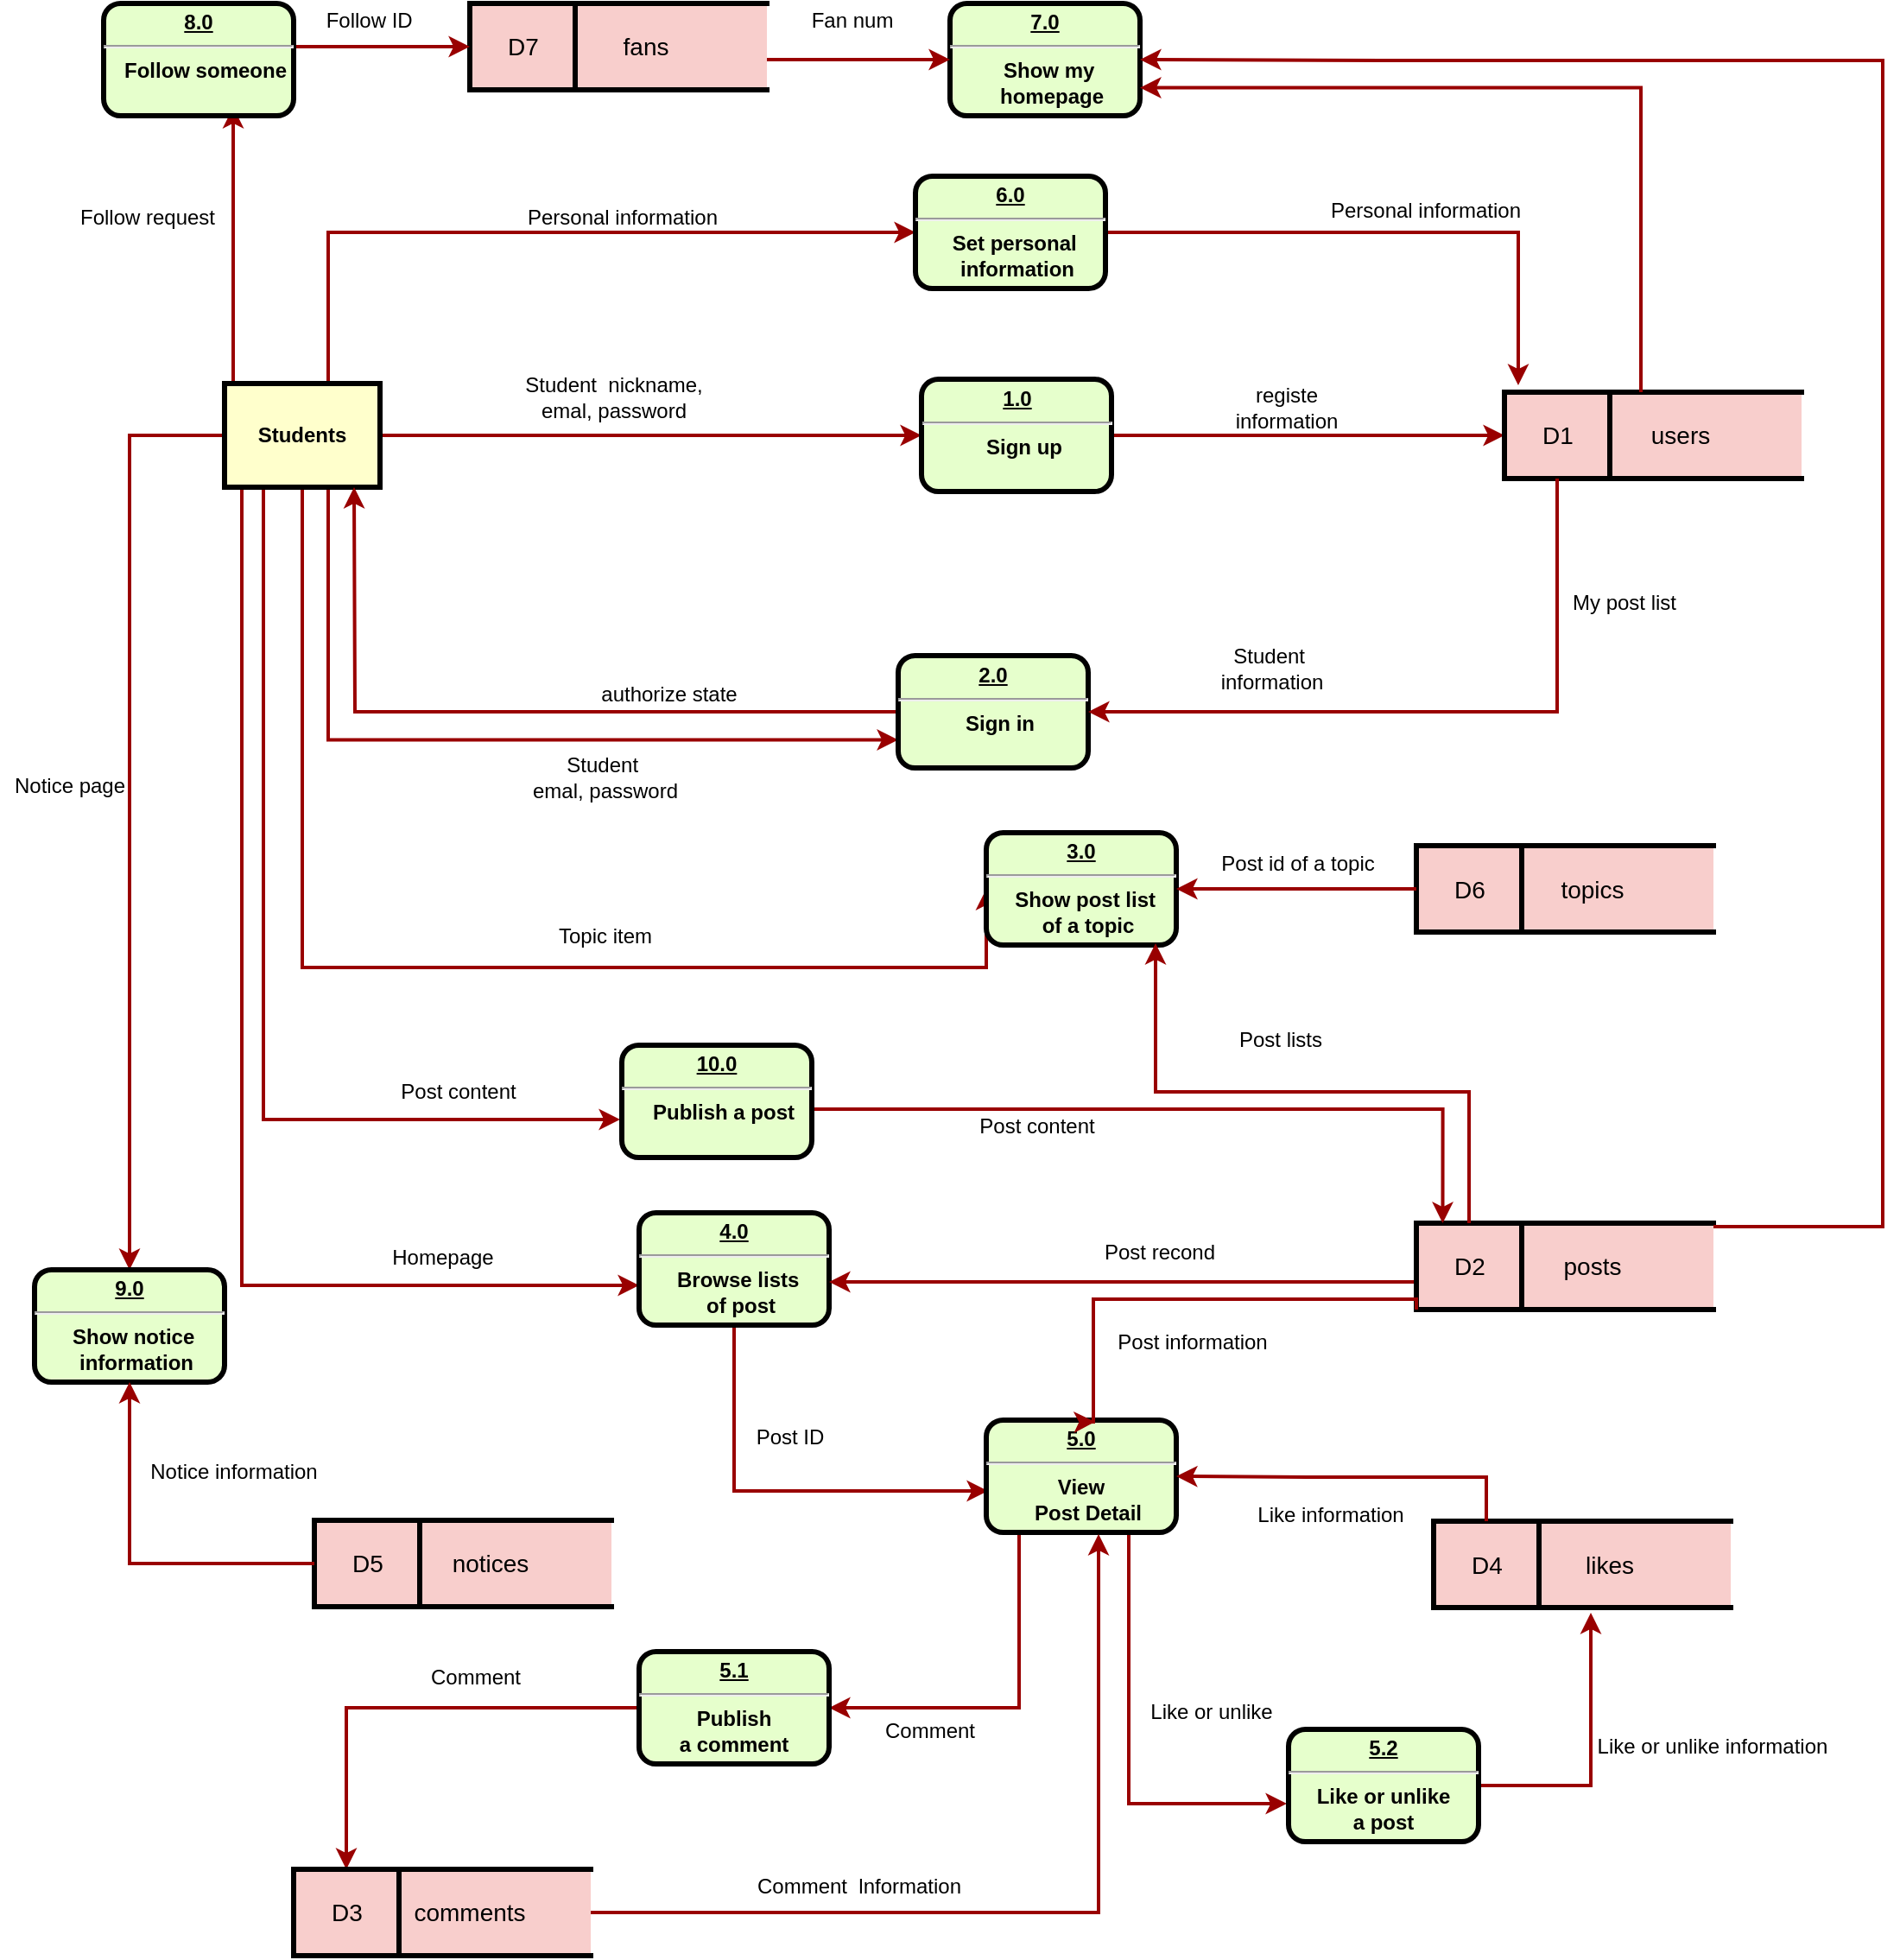 <mxfile version="12.9.7" type="github">
  <diagram name="Page-1" id="c7558073-3199-34d8-9f00-42111426c3f3">
    <mxGraphModel dx="2012" dy="763" grid="1" gridSize="10" guides="1" tooltips="1" connect="1" arrows="1" fold="1" page="1" pageScale="1" pageWidth="826" pageHeight="1169" background="#ffffff" math="0" shadow="0">
      <root>
        <mxCell id="0" />
        <mxCell id="1" parent="0" />
        <mxCell id="VDi6t9ga21O5KA3M_4X4-110" style="edgeStyle=orthogonalEdgeStyle;rounded=0;orthogonalLoop=1;jettySize=auto;html=1;entryX=0;entryY=0.5;entryDx=0;entryDy=0;strokeColor=#990000;strokeWidth=2;" parent="1" source="VDi6t9ga21O5KA3M_4X4-98" target="VDi6t9ga21O5KA3M_4X4-102" edge="1">
          <mxGeometry relative="1" as="geometry" />
        </mxCell>
        <mxCell id="8fqxx7D-VvN7YInsf59q-211" style="edgeStyle=orthogonalEdgeStyle;rounded=0;orthogonalLoop=1;jettySize=auto;html=1;entryX=0;entryY=0.5;entryDx=0;entryDy=0;strokeColor=#990000;strokeWidth=2;" edge="1" parent="1" source="VDi6t9ga21O5KA3M_4X4-98" target="8fqxx7D-VvN7YInsf59q-210">
          <mxGeometry relative="1" as="geometry">
            <Array as="points">
              <mxPoint x="100" y="823" />
            </Array>
          </mxGeometry>
        </mxCell>
        <mxCell id="8fqxx7D-VvN7YInsf59q-258" style="edgeStyle=orthogonalEdgeStyle;rounded=0;orthogonalLoop=1;jettySize=auto;html=1;entryX=0;entryY=0.5;entryDx=0;entryDy=0;strokeColor=#990000;strokeWidth=2;" edge="1" parent="1" source="VDi6t9ga21O5KA3M_4X4-98" target="8fqxx7D-VvN7YInsf59q-256">
          <mxGeometry relative="1" as="geometry">
            <Array as="points">
              <mxPoint x="85" y="1248" />
            </Array>
          </mxGeometry>
        </mxCell>
        <mxCell id="8fqxx7D-VvN7YInsf59q-297" style="edgeStyle=orthogonalEdgeStyle;rounded=0;orthogonalLoop=1;jettySize=auto;html=1;entryX=0.682;entryY=0.923;entryDx=0;entryDy=0;entryPerimeter=0;strokeColor=#990000;strokeWidth=2;" edge="1" parent="1" source="VDi6t9ga21O5KA3M_4X4-98" target="8fqxx7D-VvN7YInsf59q-296">
          <mxGeometry relative="1" as="geometry">
            <Array as="points">
              <mxPoint x="45" y="850" />
              <mxPoint x="45" y="850" />
            </Array>
          </mxGeometry>
        </mxCell>
        <mxCell id="8fqxx7D-VvN7YInsf59q-310" style="edgeStyle=orthogonalEdgeStyle;rounded=0;orthogonalLoop=1;jettySize=auto;html=1;entryX=0.5;entryY=0;entryDx=0;entryDy=0;strokeColor=#990000;strokeWidth=2;" edge="1" parent="1" source="VDi6t9ga21O5KA3M_4X4-98" target="8fqxx7D-VvN7YInsf59q-301">
          <mxGeometry relative="1" as="geometry">
            <Array as="points">
              <mxPoint x="-15" y="940" />
            </Array>
          </mxGeometry>
        </mxCell>
        <mxCell id="8fqxx7D-VvN7YInsf59q-315" style="edgeStyle=orthogonalEdgeStyle;rounded=0;orthogonalLoop=1;jettySize=auto;html=1;entryX=0;entryY=0.75;entryDx=0;entryDy=0;strokeColor=#990000;strokeWidth=2;" edge="1" parent="1" source="VDi6t9ga21O5KA3M_4X4-98" target="8fqxx7D-VvN7YInsf59q-140">
          <mxGeometry relative="1" as="geometry">
            <Array as="points">
              <mxPoint x="100" y="1116" />
            </Array>
          </mxGeometry>
        </mxCell>
        <mxCell id="8fqxx7D-VvN7YInsf59q-321" style="edgeStyle=orthogonalEdgeStyle;rounded=0;orthogonalLoop=1;jettySize=auto;html=1;entryX=0;entryY=0.646;entryDx=0;entryDy=0;entryPerimeter=0;strokeColor=#990000;strokeWidth=2;" edge="1" parent="1" source="VDi6t9ga21O5KA3M_4X4-98" target="8fqxx7D-VvN7YInsf59q-148">
          <mxGeometry relative="1" as="geometry">
            <Array as="points">
              <mxPoint x="50" y="1432" />
            </Array>
          </mxGeometry>
        </mxCell>
        <mxCell id="8fqxx7D-VvN7YInsf59q-324" style="edgeStyle=orthogonalEdgeStyle;rounded=0;orthogonalLoop=1;jettySize=auto;html=1;exitX=0.25;exitY=1;exitDx=0;exitDy=0;entryX=-0.009;entryY=0.662;entryDx=0;entryDy=0;entryPerimeter=0;strokeColor=#990000;strokeWidth=2;" edge="1" parent="1" source="VDi6t9ga21O5KA3M_4X4-98" target="8fqxx7D-VvN7YInsf59q-319">
          <mxGeometry relative="1" as="geometry" />
        </mxCell>
        <mxCell id="VDi6t9ga21O5KA3M_4X4-98" value="Students" style="whiteSpace=wrap;align=center;verticalAlign=middle;fontStyle=1;strokeWidth=3;fillColor=#FFFFCC" parent="1" vertex="1">
          <mxGeometry x="40" y="910" width="90" height="60" as="geometry" />
        </mxCell>
        <mxCell id="VDi6t9ga21O5KA3M_4X4-107" style="edgeStyle=orthogonalEdgeStyle;rounded=0;orthogonalLoop=1;jettySize=auto;html=1;strokeWidth=2;strokeColor=#990000;entryX=0;entryY=0.5;entryDx=0;entryDy=0;" parent="1" source="VDi6t9ga21O5KA3M_4X4-102" edge="1" target="8fqxx7D-VvN7YInsf59q-131">
          <mxGeometry relative="1" as="geometry">
            <mxPoint x="530" y="940" as="targetPoint" />
          </mxGeometry>
        </mxCell>
        <mxCell id="VDi6t9ga21O5KA3M_4X4-102" value="&lt;p style=&quot;margin: 0px ; margin-top: 4px ; text-align: center ; text-decoration: underline&quot;&gt;&lt;strong&gt;1.0&lt;/strong&gt;&lt;/p&gt;&lt;hr&gt;&lt;p style=&quot;margin: 0px ; margin-left: 8px&quot;&gt;Sign up&lt;/p&gt;" style="verticalAlign=middle;align=center;overflow=fill;fontSize=12;fontFamily=Helvetica;html=1;rounded=1;fontStyle=1;strokeWidth=3;fillColor=#E6FFCC" parent="1" vertex="1">
          <mxGeometry x="443.5" y="907.5" width="110" height="65" as="geometry" />
        </mxCell>
        <mxCell id="VDi6t9ga21O5KA3M_4X4-106" value="Student&amp;nbsp; nickname,&lt;br&gt;emal, password" style="text;html=1;align=center;verticalAlign=middle;resizable=0;points=[];autosize=1;" parent="1" vertex="1">
          <mxGeometry x="205" y="903" width="120" height="30" as="geometry" />
        </mxCell>
        <mxCell id="8fqxx7D-VvN7YInsf59q-137" value="" style="group" vertex="1" connectable="0" parent="1">
          <mxGeometry x="781" y="915" width="172" height="50" as="geometry" />
        </mxCell>
        <mxCell id="8fqxx7D-VvN7YInsf59q-131" value="" style="rounded=0;whiteSpace=wrap;html=1;strokeColor=#000000;strokeWidth=3;fillColor=#f8cecc;" vertex="1" parent="8fqxx7D-VvN7YInsf59q-137">
          <mxGeometry width="61" height="50" as="geometry" />
        </mxCell>
        <mxCell id="8fqxx7D-VvN7YInsf59q-133" value="" style="shape=partialRectangle;whiteSpace=wrap;html=1;left=0;right=0;fillColor=#f8cecc;strokeColor=#000000;strokeWidth=3;" vertex="1" parent="8fqxx7D-VvN7YInsf59q-137">
          <mxGeometry x="52" width="120" height="50" as="geometry" />
        </mxCell>
        <mxCell id="8fqxx7D-VvN7YInsf59q-134" value="&lt;font style=&quot;font-size: 14px&quot;&gt;D1&lt;/font&gt;" style="text;html=1;strokeColor=none;fillColor=none;align=center;verticalAlign=middle;whiteSpace=wrap;rounded=0;" vertex="1" parent="8fqxx7D-VvN7YInsf59q-137">
          <mxGeometry x="11" y="16.667" width="40" height="16.667" as="geometry" />
        </mxCell>
        <mxCell id="8fqxx7D-VvN7YInsf59q-135" value="&lt;font style=&quot;font-size: 14px&quot;&gt;users&lt;/font&gt;" style="text;html=1;strokeColor=none;fillColor=none;align=center;verticalAlign=middle;whiteSpace=wrap;rounded=0;" vertex="1" parent="8fqxx7D-VvN7YInsf59q-137">
          <mxGeometry x="82" y="16.667" width="40" height="16.667" as="geometry" />
        </mxCell>
        <mxCell id="8fqxx7D-VvN7YInsf59q-136" value="" style="line;strokeWidth=3;direction=south;html=1;strokeColor=#000000;" vertex="1" parent="8fqxx7D-VvN7YInsf59q-137">
          <mxGeometry x="56" width="10" height="50" as="geometry" />
        </mxCell>
        <mxCell id="8fqxx7D-VvN7YInsf59q-138" value="registe information" style="text;html=1;strokeColor=none;fillColor=none;align=center;verticalAlign=middle;whiteSpace=wrap;rounded=0;" vertex="1" parent="1">
          <mxGeometry x="605" y="915" width="100" height="18" as="geometry" />
        </mxCell>
        <mxCell id="8fqxx7D-VvN7YInsf59q-139" style="edgeStyle=orthogonalEdgeStyle;rounded=0;orthogonalLoop=1;jettySize=auto;html=1;exitX=0.5;exitY=1;exitDx=0;exitDy=0;" edge="1" parent="1" source="VDi6t9ga21O5KA3M_4X4-102" target="VDi6t9ga21O5KA3M_4X4-102">
          <mxGeometry relative="1" as="geometry" />
        </mxCell>
        <mxCell id="8fqxx7D-VvN7YInsf59q-316" style="edgeStyle=orthogonalEdgeStyle;rounded=0;orthogonalLoop=1;jettySize=auto;html=1;strokeColor=#990000;strokeWidth=2;" edge="1" parent="1" source="8fqxx7D-VvN7YInsf59q-140">
          <mxGeometry relative="1" as="geometry">
            <mxPoint x="115" y="970" as="targetPoint" />
          </mxGeometry>
        </mxCell>
        <mxCell id="8fqxx7D-VvN7YInsf59q-140" value="&lt;p style=&quot;margin: 0px ; margin-top: 4px ; text-align: center ; text-decoration: underline&quot;&gt;&lt;strong&gt;2.0&lt;/strong&gt;&lt;/p&gt;&lt;hr&gt;&lt;p style=&quot;margin: 0px ; margin-left: 8px&quot;&gt;Sign in&lt;/p&gt;" style="verticalAlign=middle;align=center;overflow=fill;fontSize=12;fontFamily=Helvetica;html=1;rounded=1;fontStyle=1;strokeWidth=3;fillColor=#E6FFCC" vertex="1" parent="1">
          <mxGeometry x="430" y="1067.5" width="110" height="65" as="geometry" />
        </mxCell>
        <mxCell id="8fqxx7D-VvN7YInsf59q-143" value="Student&amp;nbsp;&lt;br&gt;emal, password" style="text;html=1;align=center;verticalAlign=middle;resizable=0;points=[];autosize=1;" vertex="1" parent="1">
          <mxGeometry x="210" y="1122.5" width="100" height="30" as="geometry" />
        </mxCell>
        <mxCell id="8fqxx7D-VvN7YInsf59q-146" value="&lt;span style=&quot;color: rgba(0 , 0 , 0 , 0) ; font-family: monospace ; font-size: 0px&quot;&gt;%3CmxGraphModel%3E%3Croot%3E%3CmxCell%20id%3D%220%22%2F%3E%3CmxCell%20id%3D%221%22%20parent%3D%220%22%2F%3E%3CmxCell%20id%3D%222%22%20value%3D%22Student%26amp%3Bnbsp%3B%26lt%3Bbr%26gt%3Bemal%2C%20password%22%20style%3D%22text%3Bhtml%3D1%3Balign%3Dcenter%3BverticalAlign%3Dmiddle%3Bresizable%3D0%3Bpoints%3D%5B%5D%3Bautosize%3D1%3B%22%20vertex%3D%221%22%20parent%3D%221%22%3E%3CmxGeometry%20x%3D%22171%22%20y%3D%221010%22%20width%3D%22100%22%20height%3D%2230%22%20as%3D%22geometry%22%2F%3E%3C%2FmxCell%3E%3C%2Froot%3E%3C%2FmxGraphModel%3E&lt;/span&gt;&lt;span style=&quot;color: rgba(0 , 0 , 0 , 0) ; font-family: monospace ; font-size: 0px&quot;&gt;%3CmxGraphModel%3E%3Croot%3E%3CmxCell%20id%3D%220%22%2F%3E%3CmxCell%20id%3D%221%22%20parent%3D%220%22%2F%3E%3CmxCell%20id%3D%222%22%20value%3D%22Student%26amp%3Bnbsp%3B%26lt%3Bbr%26gt%3Bemal%2C%20password%22%20style%3D%22text%3Bhtml%3D1%3Balign%3Dcenter%3BverticalAlign%3Dmiddle%3Bresizable%3D0%3Bpoints%3D%5B%5D%3Bautosize%3D1%3B%22%20vertex%3D%221%22%20parent%3D%221%22%3E%3CmxGeometry%20x%3D%22171%22%20y%3D%221010%22%20width%3D%22100%22%20height%3D%2230%22%20as%3D%22geometry%22%2F%3E%3C%2FmxCell%3E%3C%2Froot%3E%3C%2FmxGraphModel%3E&lt;/span&gt;" style="text;html=1;align=center;verticalAlign=middle;resizable=0;points=[];autosize=1;" vertex="1" parent="1">
          <mxGeometry x="636" y="1027" width="20" height="20" as="geometry" />
        </mxCell>
        <mxCell id="8fqxx7D-VvN7YInsf59q-147" value="Student&amp;nbsp;&lt;br&gt;information" style="text;html=1;align=center;verticalAlign=middle;resizable=0;points=[];autosize=1;" vertex="1" parent="1">
          <mxGeometry x="611" y="1060" width="70" height="30" as="geometry" />
        </mxCell>
        <mxCell id="8fqxx7D-VvN7YInsf59q-329" style="edgeStyle=orthogonalEdgeStyle;rounded=0;orthogonalLoop=1;jettySize=auto;html=1;entryX=0.009;entryY=0.631;entryDx=0;entryDy=0;entryPerimeter=0;strokeColor=#990000;strokeWidth=2;" edge="1" parent="1" source="8fqxx7D-VvN7YInsf59q-148" target="8fqxx7D-VvN7YInsf59q-171">
          <mxGeometry relative="1" as="geometry">
            <Array as="points">
              <mxPoint x="335" y="1551" />
            </Array>
          </mxGeometry>
        </mxCell>
        <mxCell id="8fqxx7D-VvN7YInsf59q-148" value="&lt;p style=&quot;margin: 0px ; margin-top: 4px ; text-align: center ; text-decoration: underline&quot;&gt;&lt;strong&gt;4.0&lt;/strong&gt;&lt;/p&gt;&lt;hr&gt;&lt;p style=&quot;margin: 0px ; margin-left: 8px&quot;&gt;Browse lists&amp;nbsp;&lt;/p&gt;&lt;p style=&quot;margin: 0px ; margin-left: 8px&quot;&gt;of post&lt;/p&gt;" style="verticalAlign=middle;align=center;overflow=fill;fontSize=12;fontFamily=Helvetica;html=1;rounded=1;fontStyle=1;strokeWidth=3;fillColor=#E6FFCC" vertex="1" parent="1">
          <mxGeometry x="280" y="1390" width="110" height="65" as="geometry" />
        </mxCell>
        <mxCell id="8fqxx7D-VvN7YInsf59q-163" style="edgeStyle=orthogonalEdgeStyle;rounded=0;orthogonalLoop=1;jettySize=auto;html=1;entryX=1;entryY=0.615;entryDx=0;entryDy=0;entryPerimeter=0;strokeColor=#990000;strokeWidth=2;" edge="1" parent="1" target="8fqxx7D-VvN7YInsf59q-148">
          <mxGeometry relative="1" as="geometry">
            <mxPoint x="790" y="1398" as="sourcePoint" />
            <Array as="points">
              <mxPoint x="790" y="1430" />
            </Array>
          </mxGeometry>
        </mxCell>
        <mxCell id="8fqxx7D-VvN7YInsf59q-165" value="authorize state" style="text;html=1;align=center;verticalAlign=middle;resizable=0;points=[];autosize=1;" vertex="1" parent="1">
          <mxGeometry x="252" y="1080" width="90" height="20" as="geometry" />
        </mxCell>
        <mxCell id="8fqxx7D-VvN7YInsf59q-167" value="Homepage" style="text;html=1;align=center;verticalAlign=middle;resizable=0;points=[];autosize=1;" vertex="1" parent="1">
          <mxGeometry x="131" y="1406" width="70" height="20" as="geometry" />
        </mxCell>
        <mxCell id="8fqxx7D-VvN7YInsf59q-168" value="Post recond" style="text;html=1;align=center;verticalAlign=middle;resizable=0;points=[];autosize=1;" vertex="1" parent="1">
          <mxGeometry x="541" y="1403" width="80" height="20" as="geometry" />
        </mxCell>
        <mxCell id="8fqxx7D-VvN7YInsf59q-170" value="Post ID" style="text;html=1;align=center;verticalAlign=middle;resizable=0;points=[];autosize=1;" vertex="1" parent="1">
          <mxGeometry x="342" y="1510" width="50" height="20" as="geometry" />
        </mxCell>
        <mxCell id="8fqxx7D-VvN7YInsf59q-267" style="edgeStyle=orthogonalEdgeStyle;rounded=0;orthogonalLoop=1;jettySize=auto;html=1;strokeColor=#990000;strokeWidth=2;" edge="1" parent="1" source="8fqxx7D-VvN7YInsf59q-171" target="8fqxx7D-VvN7YInsf59q-176">
          <mxGeometry relative="1" as="geometry">
            <Array as="points">
              <mxPoint x="500" y="1650" />
              <mxPoint x="500" y="1650" />
            </Array>
          </mxGeometry>
        </mxCell>
        <mxCell id="8fqxx7D-VvN7YInsf59q-273" style="edgeStyle=orthogonalEdgeStyle;rounded=0;orthogonalLoop=1;jettySize=auto;html=1;exitX=0.75;exitY=1;exitDx=0;exitDy=0;entryX=-0.009;entryY=0.662;entryDx=0;entryDy=0;entryPerimeter=0;strokeColor=#990000;strokeWidth=2;" edge="1" parent="1" source="8fqxx7D-VvN7YInsf59q-171" target="8fqxx7D-VvN7YInsf59q-201">
          <mxGeometry relative="1" as="geometry" />
        </mxCell>
        <mxCell id="8fqxx7D-VvN7YInsf59q-171" value="&lt;p style=&quot;margin: 0px ; margin-top: 4px ; text-align: center ; text-decoration: underline&quot;&gt;&lt;strong&gt;5.0&lt;/strong&gt;&lt;/p&gt;&lt;hr&gt;&lt;strong&gt;View&lt;/strong&gt;&lt;p style=&quot;margin: 0px ; margin-left: 8px&quot;&gt;Post Detail&lt;/p&gt;" style="verticalAlign=middle;align=center;overflow=fill;fontSize=12;fontFamily=Helvetica;html=1;rounded=1;fontStyle=1;strokeWidth=3;fillColor=#E6FFCC" vertex="1" parent="1">
          <mxGeometry x="481" y="1510" width="110" height="65" as="geometry" />
        </mxCell>
        <mxCell id="8fqxx7D-VvN7YInsf59q-174" value="Post information" style="text;html=1;align=center;verticalAlign=middle;resizable=0;points=[];autosize=1;" vertex="1" parent="1">
          <mxGeometry x="550" y="1455" width="100" height="20" as="geometry" />
        </mxCell>
        <mxCell id="8fqxx7D-VvN7YInsf59q-294" style="edgeStyle=orthogonalEdgeStyle;rounded=0;orthogonalLoop=1;jettySize=auto;html=1;entryX=0.5;entryY=0;entryDx=0;entryDy=0;strokeColor=#990000;strokeWidth=2;" edge="1" parent="1" source="8fqxx7D-VvN7YInsf59q-176" target="8fqxx7D-VvN7YInsf59q-181">
          <mxGeometry relative="1" as="geometry" />
        </mxCell>
        <mxCell id="8fqxx7D-VvN7YInsf59q-176" value="&lt;p style=&quot;margin: 0px ; margin-top: 4px ; text-align: center ; text-decoration: underline&quot;&gt;&lt;strong&gt;5.1&lt;/strong&gt;&lt;/p&gt;&lt;hr&gt;&lt;strong&gt;Publish &lt;br&gt;a comment&lt;br&gt;&lt;/strong&gt;" style="verticalAlign=middle;align=center;overflow=fill;fontSize=12;fontFamily=Helvetica;html=1;rounded=1;fontStyle=1;strokeWidth=3;fillColor=#E6FFCC" vertex="1" parent="1">
          <mxGeometry x="280" y="1644" width="110" height="65" as="geometry" />
        </mxCell>
        <mxCell id="8fqxx7D-VvN7YInsf59q-178" value="" style="group" vertex="1" connectable="0" parent="1">
          <mxGeometry x="730" y="1396" width="172" height="50" as="geometry" />
        </mxCell>
        <mxCell id="8fqxx7D-VvN7YInsf59q-151" value="" style="group" vertex="1" connectable="0" parent="8fqxx7D-VvN7YInsf59q-178">
          <mxGeometry width="172" height="50" as="geometry" />
        </mxCell>
        <mxCell id="8fqxx7D-VvN7YInsf59q-152" value="" style="rounded=0;whiteSpace=wrap;html=1;strokeColor=#000000;strokeWidth=3;fillColor=#f8cecc;" vertex="1" parent="8fqxx7D-VvN7YInsf59q-151">
          <mxGeometry width="61" height="50" as="geometry" />
        </mxCell>
        <mxCell id="8fqxx7D-VvN7YInsf59q-153" value="" style="shape=partialRectangle;whiteSpace=wrap;html=1;left=0;right=0;fillColor=#f8cecc;strokeColor=#000000;strokeWidth=3;" vertex="1" parent="8fqxx7D-VvN7YInsf59q-151">
          <mxGeometry x="52" width="120" height="50" as="geometry" />
        </mxCell>
        <mxCell id="8fqxx7D-VvN7YInsf59q-154" value="&lt;font style=&quot;font-size: 14px&quot;&gt;D2&lt;/font&gt;" style="text;html=1;strokeColor=none;fillColor=none;align=center;verticalAlign=middle;whiteSpace=wrap;rounded=0;" vertex="1" parent="8fqxx7D-VvN7YInsf59q-151">
          <mxGeometry x="11" y="16.667" width="40" height="16.667" as="geometry" />
        </mxCell>
        <mxCell id="8fqxx7D-VvN7YInsf59q-155" value="&lt;span style=&quot;font-size: 14px&quot;&gt;posts&lt;/span&gt;" style="text;html=1;strokeColor=none;fillColor=none;align=center;verticalAlign=middle;whiteSpace=wrap;rounded=0;" vertex="1" parent="8fqxx7D-VvN7YInsf59q-151">
          <mxGeometry x="82" y="16.667" width="40" height="16.667" as="geometry" />
        </mxCell>
        <mxCell id="8fqxx7D-VvN7YInsf59q-156" value="" style="line;strokeWidth=3;direction=south;html=1;strokeColor=#000000;" vertex="1" parent="8fqxx7D-VvN7YInsf59q-151">
          <mxGeometry x="56" width="10" height="50" as="geometry" />
        </mxCell>
        <mxCell id="8fqxx7D-VvN7YInsf59q-188" value="Comment" style="text;html=1;align=center;verticalAlign=middle;resizable=0;points=[];autosize=1;" vertex="1" parent="1">
          <mxGeometry x="150" y="1649" width="70" height="20" as="geometry" />
        </mxCell>
        <mxCell id="8fqxx7D-VvN7YInsf59q-203" style="edgeStyle=orthogonalEdgeStyle;rounded=0;orthogonalLoop=1;jettySize=auto;html=1;entryX=0.325;entryY=1.06;entryDx=0;entryDy=0;entryPerimeter=0;strokeColor=#990000;strokeWidth=2;" edge="1" parent="1" source="8fqxx7D-VvN7YInsf59q-201" target="8fqxx7D-VvN7YInsf59q-192">
          <mxGeometry relative="1" as="geometry" />
        </mxCell>
        <mxCell id="8fqxx7D-VvN7YInsf59q-201" value="&lt;p style=&quot;margin: 0px ; margin-top: 4px ; text-align: center ; text-decoration: underline&quot;&gt;5.2&lt;/p&gt;&lt;hr&gt;&lt;strong&gt;Like or unlike&lt;br&gt;a post&lt;br&gt;&lt;/strong&gt;" style="verticalAlign=middle;align=center;overflow=fill;fontSize=12;fontFamily=Helvetica;html=1;rounded=1;fontStyle=1;strokeWidth=3;fillColor=#E6FFCC" vertex="1" parent="1">
          <mxGeometry x="656" y="1689" width="110" height="65" as="geometry" />
        </mxCell>
        <mxCell id="8fqxx7D-VvN7YInsf59q-204" value="Like information" style="text;html=1;align=center;verticalAlign=middle;resizable=0;points=[];autosize=1;" vertex="1" parent="1">
          <mxGeometry x="630" y="1555" width="100" height="20" as="geometry" />
        </mxCell>
        <mxCell id="8fqxx7D-VvN7YInsf59q-207" value="Comment&amp;nbsp; lnformation" style="text;html=1;align=center;verticalAlign=middle;resizable=0;points=[];autosize=1;" vertex="1" parent="1">
          <mxGeometry x="342" y="1770" width="130" height="20" as="geometry" />
        </mxCell>
        <mxCell id="8fqxx7D-VvN7YInsf59q-208" value="Like or unlike" style="text;html=1;align=center;verticalAlign=middle;resizable=0;points=[];autosize=1;" vertex="1" parent="1">
          <mxGeometry x="566" y="1669" width="90" height="20" as="geometry" />
        </mxCell>
        <mxCell id="8fqxx7D-VvN7YInsf59q-209" value="Like or unlike information" style="text;html=1;align=center;verticalAlign=middle;resizable=0;points=[];autosize=1;" vertex="1" parent="1">
          <mxGeometry x="826" y="1689" width="150" height="20" as="geometry" />
        </mxCell>
        <mxCell id="8fqxx7D-VvN7YInsf59q-215" style="edgeStyle=orthogonalEdgeStyle;rounded=0;orthogonalLoop=1;jettySize=auto;html=1;entryX=0.131;entryY=-0.08;entryDx=0;entryDy=0;strokeColor=#990000;strokeWidth=2;entryPerimeter=0;" edge="1" parent="1" source="8fqxx7D-VvN7YInsf59q-210" target="8fqxx7D-VvN7YInsf59q-131">
          <mxGeometry relative="1" as="geometry" />
        </mxCell>
        <mxCell id="8fqxx7D-VvN7YInsf59q-210" value="&lt;p style=&quot;margin: 0px ; margin-top: 4px ; text-align: center ; text-decoration: underline&quot;&gt;&lt;strong&gt;6.0&lt;/strong&gt;&lt;/p&gt;&lt;hr&gt;&lt;p style=&quot;margin: 0px ; margin-left: 8px&quot;&gt;Set personal&amp;nbsp;&lt;/p&gt;&lt;p style=&quot;margin: 0px ; margin-left: 8px&quot;&gt;information&lt;/p&gt;" style="verticalAlign=middle;align=center;overflow=fill;fontSize=12;fontFamily=Helvetica;html=1;rounded=1;fontStyle=1;strokeWidth=3;fillColor=#E6FFCC" vertex="1" parent="1">
          <mxGeometry x="440" y="790" width="110" height="65" as="geometry" />
        </mxCell>
        <mxCell id="8fqxx7D-VvN7YInsf59q-213" value="Personal information" style="text;html=1;align=center;verticalAlign=middle;resizable=0;points=[];autosize=1;" vertex="1" parent="1">
          <mxGeometry x="205" y="804" width="130" height="20" as="geometry" />
        </mxCell>
        <mxCell id="8fqxx7D-VvN7YInsf59q-216" value="Personal information" style="text;html=1;align=center;verticalAlign=middle;resizable=0;points=[];autosize=1;" vertex="1" parent="1">
          <mxGeometry x="670" y="800" width="130" height="20" as="geometry" />
        </mxCell>
        <mxCell id="8fqxx7D-VvN7YInsf59q-217" value="&lt;p style=&quot;margin: 0px ; margin-top: 4px ; text-align: center ; text-decoration: underline&quot;&gt;&lt;strong&gt;7.0&lt;/strong&gt;&lt;/p&gt;&lt;hr&gt;&lt;p style=&quot;margin: 0px ; margin-left: 8px&quot;&gt;Show my&amp;nbsp;&lt;/p&gt;&lt;p style=&quot;margin: 0px ; margin-left: 8px&quot;&gt;homepage&lt;/p&gt;" style="verticalAlign=middle;align=center;overflow=fill;fontSize=12;fontFamily=Helvetica;html=1;rounded=1;fontStyle=1;strokeWidth=3;fillColor=#E6FFCC" vertex="1" parent="1">
          <mxGeometry x="460" y="690" width="110" height="65" as="geometry" />
        </mxCell>
        <mxCell id="8fqxx7D-VvN7YInsf59q-223" value="" style="group" vertex="1" connectable="0" parent="1">
          <mxGeometry x="740" y="1568.5" width="172" height="50" as="geometry" />
        </mxCell>
        <mxCell id="8fqxx7D-VvN7YInsf59q-197" value="" style="group" vertex="1" connectable="0" parent="8fqxx7D-VvN7YInsf59q-223">
          <mxGeometry width="172" height="50" as="geometry" />
        </mxCell>
        <mxCell id="8fqxx7D-VvN7YInsf59q-189" value="" style="group" vertex="1" connectable="0" parent="8fqxx7D-VvN7YInsf59q-197">
          <mxGeometry width="172" height="50" as="geometry" />
        </mxCell>
        <mxCell id="8fqxx7D-VvN7YInsf59q-190" value="" style="group" vertex="1" connectable="0" parent="8fqxx7D-VvN7YInsf59q-189">
          <mxGeometry width="172" height="50" as="geometry" />
        </mxCell>
        <mxCell id="8fqxx7D-VvN7YInsf59q-191" value="" style="rounded=0;whiteSpace=wrap;html=1;strokeColor=#000000;strokeWidth=3;fillColor=#f8cecc;" vertex="1" parent="8fqxx7D-VvN7YInsf59q-190">
          <mxGeometry width="61" height="50" as="geometry" />
        </mxCell>
        <mxCell id="8fqxx7D-VvN7YInsf59q-192" value="" style="shape=partialRectangle;whiteSpace=wrap;html=1;left=0;right=0;fillColor=#f8cecc;strokeColor=#000000;strokeWidth=3;" vertex="1" parent="8fqxx7D-VvN7YInsf59q-190">
          <mxGeometry x="52" width="120" height="50" as="geometry" />
        </mxCell>
        <mxCell id="8fqxx7D-VvN7YInsf59q-193" value="&lt;font style=&quot;font-size: 14px&quot;&gt;D4&lt;/font&gt;" style="text;html=1;strokeColor=none;fillColor=none;align=center;verticalAlign=middle;whiteSpace=wrap;rounded=0;" vertex="1" parent="8fqxx7D-VvN7YInsf59q-190">
          <mxGeometry x="11" y="16.667" width="40" height="16.667" as="geometry" />
        </mxCell>
        <mxCell id="8fqxx7D-VvN7YInsf59q-194" value="&lt;span style=&quot;font-size: 14px&quot;&gt;likes&lt;/span&gt;" style="text;html=1;strokeColor=none;fillColor=none;align=center;verticalAlign=middle;whiteSpace=wrap;rounded=0;" vertex="1" parent="8fqxx7D-VvN7YInsf59q-190">
          <mxGeometry x="82" y="16.667" width="40" height="16.667" as="geometry" />
        </mxCell>
        <mxCell id="8fqxx7D-VvN7YInsf59q-195" value="" style="line;strokeWidth=3;direction=south;html=1;strokeColor=#000000;" vertex="1" parent="8fqxx7D-VvN7YInsf59q-190">
          <mxGeometry x="56" width="10" height="50" as="geometry" />
        </mxCell>
        <mxCell id="8fqxx7D-VvN7YInsf59q-228" value="" style="group" vertex="1" connectable="0" parent="1">
          <mxGeometry x="80" y="1770" width="172" height="50" as="geometry" />
        </mxCell>
        <mxCell id="8fqxx7D-VvN7YInsf59q-225" value="" style="group" vertex="1" connectable="0" parent="8fqxx7D-VvN7YInsf59q-228">
          <mxGeometry width="172" height="50" as="geometry" />
        </mxCell>
        <mxCell id="8fqxx7D-VvN7YInsf59q-179" value="" style="group" vertex="1" connectable="0" parent="8fqxx7D-VvN7YInsf59q-225">
          <mxGeometry width="172" height="50" as="geometry" />
        </mxCell>
        <mxCell id="8fqxx7D-VvN7YInsf59q-180" value="" style="group" vertex="1" connectable="0" parent="8fqxx7D-VvN7YInsf59q-179">
          <mxGeometry width="172" height="50" as="geometry" />
        </mxCell>
        <mxCell id="8fqxx7D-VvN7YInsf59q-181" value="" style="rounded=0;whiteSpace=wrap;html=1;strokeColor=#000000;strokeWidth=3;fillColor=#f8cecc;" vertex="1" parent="8fqxx7D-VvN7YInsf59q-180">
          <mxGeometry width="61" height="50" as="geometry" />
        </mxCell>
        <mxCell id="8fqxx7D-VvN7YInsf59q-182" value="" style="shape=partialRectangle;whiteSpace=wrap;html=1;left=0;right=0;fillColor=#f8cecc;strokeColor=#000000;strokeWidth=3;" vertex="1" parent="8fqxx7D-VvN7YInsf59q-180">
          <mxGeometry x="52" width="120" height="50" as="geometry" />
        </mxCell>
        <mxCell id="8fqxx7D-VvN7YInsf59q-183" value="&lt;font style=&quot;font-size: 14px&quot;&gt;D3&lt;/font&gt;" style="text;html=1;strokeColor=none;fillColor=none;align=center;verticalAlign=middle;whiteSpace=wrap;rounded=0;" vertex="1" parent="8fqxx7D-VvN7YInsf59q-180">
          <mxGeometry x="11" y="16.667" width="40" height="16.667" as="geometry" />
        </mxCell>
        <mxCell id="8fqxx7D-VvN7YInsf59q-184" value="&lt;span style=&quot;font-size: 14px&quot;&gt;comments&lt;/span&gt;" style="text;html=1;strokeColor=none;fillColor=none;align=center;verticalAlign=middle;whiteSpace=wrap;rounded=0;" vertex="1" parent="8fqxx7D-VvN7YInsf59q-180">
          <mxGeometry x="82" y="16.667" width="40" height="16.667" as="geometry" />
        </mxCell>
        <mxCell id="8fqxx7D-VvN7YInsf59q-185" value="" style="line;strokeWidth=3;direction=south;html=1;strokeColor=#000000;" vertex="1" parent="8fqxx7D-VvN7YInsf59q-180">
          <mxGeometry x="56" width="10" height="50" as="geometry" />
        </mxCell>
        <mxCell id="8fqxx7D-VvN7YInsf59q-229" value="Comment" style="text;html=1;align=center;verticalAlign=middle;resizable=0;points=[];autosize=1;" vertex="1" parent="1">
          <mxGeometry x="413" y="1680" width="70" height="20" as="geometry" />
        </mxCell>
        <mxCell id="8fqxx7D-VvN7YInsf59q-252" value="" style="group" vertex="1" connectable="0" parent="1">
          <mxGeometry x="182" y="690" width="172" height="50" as="geometry" />
        </mxCell>
        <mxCell id="8fqxx7D-VvN7YInsf59q-244" value="" style="group" vertex="1" connectable="0" parent="8fqxx7D-VvN7YInsf59q-252">
          <mxGeometry width="172" height="50" as="geometry" />
        </mxCell>
        <mxCell id="8fqxx7D-VvN7YInsf59q-245" value="" style="group" vertex="1" connectable="0" parent="8fqxx7D-VvN7YInsf59q-244">
          <mxGeometry width="172" height="50" as="geometry" />
        </mxCell>
        <mxCell id="8fqxx7D-VvN7YInsf59q-246" value="" style="rounded=0;whiteSpace=wrap;html=1;strokeColor=#000000;strokeWidth=3;fillColor=#f8cecc;" vertex="1" parent="8fqxx7D-VvN7YInsf59q-245">
          <mxGeometry width="61" height="50" as="geometry" />
        </mxCell>
        <mxCell id="8fqxx7D-VvN7YInsf59q-247" value="" style="shape=partialRectangle;whiteSpace=wrap;html=1;left=0;right=0;fillColor=#f8cecc;strokeColor=#000000;strokeWidth=3;" vertex="1" parent="8fqxx7D-VvN7YInsf59q-245">
          <mxGeometry x="52" width="120" height="50" as="geometry" />
        </mxCell>
        <mxCell id="8fqxx7D-VvN7YInsf59q-248" value="&lt;font style=&quot;font-size: 14px&quot;&gt;D7&lt;/font&gt;" style="text;html=1;strokeColor=none;fillColor=none;align=center;verticalAlign=middle;whiteSpace=wrap;rounded=0;" vertex="1" parent="8fqxx7D-VvN7YInsf59q-245">
          <mxGeometry x="11" y="16.667" width="40" height="16.667" as="geometry" />
        </mxCell>
        <mxCell id="8fqxx7D-VvN7YInsf59q-249" value="&lt;span style=&quot;font-size: 14px&quot;&gt;fans&lt;/span&gt;" style="text;html=1;strokeColor=none;fillColor=none;align=center;verticalAlign=middle;whiteSpace=wrap;rounded=0;" vertex="1" parent="8fqxx7D-VvN7YInsf59q-245">
          <mxGeometry x="82" y="16.667" width="40" height="16.667" as="geometry" />
        </mxCell>
        <mxCell id="8fqxx7D-VvN7YInsf59q-250" value="" style="line;strokeWidth=3;direction=south;html=1;strokeColor=#000000;" vertex="1" parent="8fqxx7D-VvN7YInsf59q-245">
          <mxGeometry x="56" width="10" height="50" as="geometry" />
        </mxCell>
        <mxCell id="8fqxx7D-VvN7YInsf59q-253" value="" style="group" vertex="1" connectable="0" parent="1">
          <mxGeometry x="730" y="1177.5" width="172" height="50" as="geometry" />
        </mxCell>
        <mxCell id="8fqxx7D-VvN7YInsf59q-230" value="" style="group" vertex="1" connectable="0" parent="8fqxx7D-VvN7YInsf59q-253">
          <mxGeometry width="172" height="50" as="geometry" />
        </mxCell>
        <mxCell id="8fqxx7D-VvN7YInsf59q-231" value="" style="group" vertex="1" connectable="0" parent="8fqxx7D-VvN7YInsf59q-230">
          <mxGeometry width="172" height="50" as="geometry" />
        </mxCell>
        <mxCell id="8fqxx7D-VvN7YInsf59q-232" value="" style="rounded=0;whiteSpace=wrap;html=1;strokeColor=#000000;strokeWidth=3;fillColor=#f8cecc;" vertex="1" parent="8fqxx7D-VvN7YInsf59q-231">
          <mxGeometry width="61" height="50" as="geometry" />
        </mxCell>
        <mxCell id="8fqxx7D-VvN7YInsf59q-233" value="" style="shape=partialRectangle;whiteSpace=wrap;html=1;left=0;right=0;fillColor=#f8cecc;strokeColor=#000000;strokeWidth=3;" vertex="1" parent="8fqxx7D-VvN7YInsf59q-231">
          <mxGeometry x="52" width="120" height="50" as="geometry" />
        </mxCell>
        <mxCell id="8fqxx7D-VvN7YInsf59q-234" value="&lt;font style=&quot;font-size: 14px&quot;&gt;D6&lt;/font&gt;" style="text;html=1;strokeColor=none;fillColor=none;align=center;verticalAlign=middle;whiteSpace=wrap;rounded=0;" vertex="1" parent="8fqxx7D-VvN7YInsf59q-231">
          <mxGeometry x="11" y="16.667" width="40" height="16.667" as="geometry" />
        </mxCell>
        <mxCell id="8fqxx7D-VvN7YInsf59q-235" value="&lt;span style=&quot;font-size: 14px&quot;&gt;topics&lt;/span&gt;" style="text;html=1;strokeColor=none;fillColor=none;align=center;verticalAlign=middle;whiteSpace=wrap;rounded=0;" vertex="1" parent="8fqxx7D-VvN7YInsf59q-231">
          <mxGeometry x="82" y="16.667" width="40" height="16.667" as="geometry" />
        </mxCell>
        <mxCell id="8fqxx7D-VvN7YInsf59q-236" value="" style="line;strokeWidth=3;direction=south;html=1;strokeColor=#000000;" vertex="1" parent="8fqxx7D-VvN7YInsf59q-231">
          <mxGeometry x="56" width="10" height="50" as="geometry" />
        </mxCell>
        <mxCell id="8fqxx7D-VvN7YInsf59q-254" value="" style="group" vertex="1" connectable="0" parent="1">
          <mxGeometry x="92" y="1568" width="172" height="50" as="geometry" />
        </mxCell>
        <mxCell id="8fqxx7D-VvN7YInsf59q-237" value="" style="group" vertex="1" connectable="0" parent="8fqxx7D-VvN7YInsf59q-254">
          <mxGeometry width="172" height="50" as="geometry" />
        </mxCell>
        <mxCell id="8fqxx7D-VvN7YInsf59q-238" value="" style="group" vertex="1" connectable="0" parent="8fqxx7D-VvN7YInsf59q-237">
          <mxGeometry width="172" height="50" as="geometry" />
        </mxCell>
        <mxCell id="8fqxx7D-VvN7YInsf59q-239" value="" style="rounded=0;whiteSpace=wrap;html=1;strokeColor=#000000;strokeWidth=3;fillColor=#f8cecc;" vertex="1" parent="8fqxx7D-VvN7YInsf59q-238">
          <mxGeometry width="61" height="50" as="geometry" />
        </mxCell>
        <mxCell id="8fqxx7D-VvN7YInsf59q-240" value="" style="shape=partialRectangle;whiteSpace=wrap;html=1;left=0;right=0;fillColor=#f8cecc;strokeColor=#000000;strokeWidth=3;" vertex="1" parent="8fqxx7D-VvN7YInsf59q-238">
          <mxGeometry x="52" width="120" height="50" as="geometry" />
        </mxCell>
        <mxCell id="8fqxx7D-VvN7YInsf59q-241" value="&lt;font style=&quot;font-size: 14px&quot;&gt;D5&lt;/font&gt;" style="text;html=1;strokeColor=none;fillColor=none;align=center;verticalAlign=middle;whiteSpace=wrap;rounded=0;" vertex="1" parent="8fqxx7D-VvN7YInsf59q-238">
          <mxGeometry x="11" y="16.667" width="40" height="16.667" as="geometry" />
        </mxCell>
        <mxCell id="8fqxx7D-VvN7YInsf59q-242" value="&lt;span style=&quot;font-size: 14px&quot;&gt;notices&lt;/span&gt;" style="text;html=1;strokeColor=none;fillColor=none;align=center;verticalAlign=middle;whiteSpace=wrap;rounded=0;" vertex="1" parent="8fqxx7D-VvN7YInsf59q-238">
          <mxGeometry x="82" y="16.667" width="40" height="16.667" as="geometry" />
        </mxCell>
        <mxCell id="8fqxx7D-VvN7YInsf59q-243" value="" style="line;strokeWidth=3;direction=south;html=1;strokeColor=#000000;" vertex="1" parent="8fqxx7D-VvN7YInsf59q-238">
          <mxGeometry x="56" width="10" height="50" as="geometry" />
        </mxCell>
        <mxCell id="8fqxx7D-VvN7YInsf59q-256" value="&lt;p style=&quot;margin: 0px ; margin-top: 4px ; text-align: center ; text-decoration: underline&quot;&gt;&lt;strong&gt;3.0&lt;/strong&gt;&lt;/p&gt;&lt;hr&gt;&lt;p style=&quot;margin: 0px ; margin-left: 8px&quot;&gt;Show post list&amp;nbsp;&lt;/p&gt;&lt;p style=&quot;margin: 0px ; margin-left: 8px&quot;&gt;of a topic&lt;/p&gt;" style="verticalAlign=middle;align=center;overflow=fill;fontSize=12;fontFamily=Helvetica;html=1;rounded=1;fontStyle=1;strokeWidth=3;fillColor=#E6FFCC" vertex="1" parent="1">
          <mxGeometry x="481" y="1170" width="110" height="65" as="geometry" />
        </mxCell>
        <mxCell id="8fqxx7D-VvN7YInsf59q-257" style="edgeStyle=orthogonalEdgeStyle;rounded=0;orthogonalLoop=1;jettySize=auto;html=1;strokeColor=#990000;strokeWidth=2;" edge="1" parent="1" source="8fqxx7D-VvN7YInsf59q-232" target="8fqxx7D-VvN7YInsf59q-256">
          <mxGeometry relative="1" as="geometry" />
        </mxCell>
        <mxCell id="8fqxx7D-VvN7YInsf59q-259" value="Topic item" style="text;html=1;align=center;verticalAlign=middle;resizable=0;points=[];autosize=1;" vertex="1" parent="1">
          <mxGeometry x="225" y="1220" width="70" height="20" as="geometry" />
        </mxCell>
        <mxCell id="8fqxx7D-VvN7YInsf59q-260" value="Post id of a topic" style="text;html=1;align=center;verticalAlign=middle;resizable=0;points=[];autosize=1;" vertex="1" parent="1">
          <mxGeometry x="611" y="1177.5" width="100" height="20" as="geometry" />
        </mxCell>
        <mxCell id="8fqxx7D-VvN7YInsf59q-263" value="Post lists" style="text;html=1;align=center;verticalAlign=middle;resizable=0;points=[];autosize=1;" vertex="1" parent="1">
          <mxGeometry x="621" y="1280" width="60" height="20" as="geometry" />
        </mxCell>
        <mxCell id="8fqxx7D-VvN7YInsf59q-277" style="edgeStyle=orthogonalEdgeStyle;rounded=0;orthogonalLoop=1;jettySize=auto;html=1;strokeColor=#990000;strokeWidth=2;entryX=1;entryY=0.5;entryDx=0;entryDy=0;" edge="1" parent="1" source="8fqxx7D-VvN7YInsf59q-153" target="8fqxx7D-VvN7YInsf59q-217">
          <mxGeometry relative="1" as="geometry">
            <mxPoint x="380" y="650" as="targetPoint" />
            <Array as="points">
              <mxPoint x="1000" y="1398" />
              <mxPoint x="1000" y="723" />
              <mxPoint x="710" y="723" />
            </Array>
          </mxGeometry>
        </mxCell>
        <mxCell id="8fqxx7D-VvN7YInsf59q-278" style="edgeStyle=orthogonalEdgeStyle;rounded=0;orthogonalLoop=1;jettySize=auto;html=1;entryX=1;entryY=0.75;entryDx=0;entryDy=0;strokeColor=#990000;strokeWidth=2;" edge="1" parent="1" source="8fqxx7D-VvN7YInsf59q-133" target="8fqxx7D-VvN7YInsf59q-217">
          <mxGeometry relative="1" as="geometry">
            <Array as="points">
              <mxPoint x="860" y="739" />
            </Array>
          </mxGeometry>
        </mxCell>
        <mxCell id="8fqxx7D-VvN7YInsf59q-283" value="My post list" style="text;html=1;align=center;verticalAlign=middle;resizable=0;points=[];autosize=1;" vertex="1" parent="1">
          <mxGeometry x="810" y="1027" width="80" height="20" as="geometry" />
        </mxCell>
        <mxCell id="8fqxx7D-VvN7YInsf59q-284" style="edgeStyle=orthogonalEdgeStyle;rounded=0;orthogonalLoop=1;jettySize=auto;html=1;entryX=0;entryY=0.5;entryDx=0;entryDy=0;strokeColor=#990000;strokeWidth=2;" edge="1" parent="1" source="8fqxx7D-VvN7YInsf59q-247" target="8fqxx7D-VvN7YInsf59q-217">
          <mxGeometry relative="1" as="geometry">
            <Array as="points">
              <mxPoint x="398" y="723" />
            </Array>
          </mxGeometry>
        </mxCell>
        <mxCell id="8fqxx7D-VvN7YInsf59q-285" value="Fan num" style="text;html=1;align=center;verticalAlign=middle;resizable=0;points=[];autosize=1;" vertex="1" parent="1">
          <mxGeometry x="373" y="690" width="60" height="20" as="geometry" />
        </mxCell>
        <mxCell id="8fqxx7D-VvN7YInsf59q-291" style="edgeStyle=orthogonalEdgeStyle;rounded=0;orthogonalLoop=1;jettySize=auto;html=1;entryX=1;entryY=0.5;entryDx=0;entryDy=0;strokeColor=#990000;strokeWidth=2;" edge="1" parent="1" source="8fqxx7D-VvN7YInsf59q-191" target="8fqxx7D-VvN7YInsf59q-171">
          <mxGeometry relative="1" as="geometry">
            <Array as="points">
              <mxPoint x="771" y="1543" />
              <mxPoint x="666" y="1543" />
            </Array>
          </mxGeometry>
        </mxCell>
        <mxCell id="8fqxx7D-VvN7YInsf59q-292" style="edgeStyle=orthogonalEdgeStyle;rounded=0;orthogonalLoop=1;jettySize=auto;html=1;entryX=0.591;entryY=1.015;entryDx=0;entryDy=0;entryPerimeter=0;strokeColor=#990000;strokeWidth=2;" edge="1" parent="1" source="8fqxx7D-VvN7YInsf59q-182" target="8fqxx7D-VvN7YInsf59q-171">
          <mxGeometry relative="1" as="geometry" />
        </mxCell>
        <mxCell id="8fqxx7D-VvN7YInsf59q-298" style="edgeStyle=orthogonalEdgeStyle;rounded=0;orthogonalLoop=1;jettySize=auto;html=1;entryX=0;entryY=0.5;entryDx=0;entryDy=0;strokeColor=#990000;strokeWidth=2;" edge="1" parent="1" source="8fqxx7D-VvN7YInsf59q-296" target="8fqxx7D-VvN7YInsf59q-246">
          <mxGeometry relative="1" as="geometry">
            <Array as="points">
              <mxPoint x="150" y="715" />
              <mxPoint x="150" y="715" />
            </Array>
          </mxGeometry>
        </mxCell>
        <mxCell id="8fqxx7D-VvN7YInsf59q-296" value="&lt;p style=&quot;margin: 0px ; margin-top: 4px ; text-align: center ; text-decoration: underline&quot;&gt;&lt;strong&gt;8.0&lt;/strong&gt;&lt;/p&gt;&lt;hr&gt;&lt;p style=&quot;margin: 0px ; margin-left: 8px&quot;&gt;Follow someone&lt;/p&gt;" style="verticalAlign=middle;align=center;overflow=fill;fontSize=12;fontFamily=Helvetica;html=1;rounded=1;fontStyle=1;strokeWidth=3;fillColor=#E6FFCC" vertex="1" parent="1">
          <mxGeometry x="-30" y="690" width="110" height="65" as="geometry" />
        </mxCell>
        <mxCell id="8fqxx7D-VvN7YInsf59q-299" value="Follow ID&amp;nbsp;" style="text;html=1;align=center;verticalAlign=middle;resizable=0;points=[];autosize=1;" vertex="1" parent="1">
          <mxGeometry x="90" y="690" width="70" height="20" as="geometry" />
        </mxCell>
        <mxCell id="8fqxx7D-VvN7YInsf59q-300" value="Follow request" style="text;html=1;align=center;verticalAlign=middle;resizable=0;points=[];autosize=1;" vertex="1" parent="1">
          <mxGeometry x="-50" y="804" width="90" height="20" as="geometry" />
        </mxCell>
        <mxCell id="8fqxx7D-VvN7YInsf59q-301" value="&lt;p style=&quot;margin: 0px ; margin-top: 4px ; text-align: center ; text-decoration: underline&quot;&gt;&lt;strong&gt;9.0&lt;/strong&gt;&lt;/p&gt;&lt;hr&gt;&lt;p style=&quot;margin: 0px ; margin-left: 8px&quot;&gt;Show notice&amp;nbsp;&lt;/p&gt;&lt;p style=&quot;margin: 0px ; margin-left: 8px&quot;&gt;information&lt;/p&gt;" style="verticalAlign=middle;align=center;overflow=fill;fontSize=12;fontFamily=Helvetica;html=1;rounded=1;fontStyle=1;strokeWidth=3;fillColor=#E6FFCC" vertex="1" parent="1">
          <mxGeometry x="-70" y="1423" width="110" height="65" as="geometry" />
        </mxCell>
        <mxCell id="8fqxx7D-VvN7YInsf59q-307" style="edgeStyle=orthogonalEdgeStyle;rounded=0;orthogonalLoop=1;jettySize=auto;html=1;entryX=0.5;entryY=1;entryDx=0;entryDy=0;strokeColor=#990000;strokeWidth=2;" edge="1" parent="1" source="8fqxx7D-VvN7YInsf59q-239" target="8fqxx7D-VvN7YInsf59q-301">
          <mxGeometry relative="1" as="geometry" />
        </mxCell>
        <mxCell id="8fqxx7D-VvN7YInsf59q-311" value="Notice page" style="text;html=1;align=center;verticalAlign=middle;resizable=0;points=[];autosize=1;" vertex="1" parent="1">
          <mxGeometry x="-90" y="1132.5" width="80" height="20" as="geometry" />
        </mxCell>
        <mxCell id="8fqxx7D-VvN7YInsf59q-312" style="edgeStyle=orthogonalEdgeStyle;rounded=0;orthogonalLoop=1;jettySize=auto;html=1;exitX=0.5;exitY=1;exitDx=0;exitDy=0;entryX=1;entryY=0.5;entryDx=0;entryDy=0;strokeColor=#990000;strokeWidth=2;" edge="1" parent="1" source="8fqxx7D-VvN7YInsf59q-131" target="8fqxx7D-VvN7YInsf59q-140">
          <mxGeometry relative="1" as="geometry" />
        </mxCell>
        <mxCell id="8fqxx7D-VvN7YInsf59q-318" value="Notice information" style="text;html=1;align=center;verticalAlign=middle;resizable=0;points=[];autosize=1;" vertex="1" parent="1">
          <mxGeometry x="-10" y="1530" width="110" height="20" as="geometry" />
        </mxCell>
        <mxCell id="8fqxx7D-VvN7YInsf59q-322" style="edgeStyle=orthogonalEdgeStyle;rounded=0;orthogonalLoop=1;jettySize=auto;html=1;entryX=0.25;entryY=0;entryDx=0;entryDy=0;strokeColor=#990000;strokeWidth=2;" edge="1" parent="1" source="8fqxx7D-VvN7YInsf59q-319" target="8fqxx7D-VvN7YInsf59q-152">
          <mxGeometry relative="1" as="geometry">
            <Array as="points">
              <mxPoint x="745" y="1330" />
            </Array>
          </mxGeometry>
        </mxCell>
        <mxCell id="8fqxx7D-VvN7YInsf59q-319" value="&lt;p style=&quot;margin: 0px ; margin-top: 4px ; text-align: center ; text-decoration: underline&quot;&gt;&lt;strong&gt;10.0&lt;/strong&gt;&lt;/p&gt;&lt;hr&gt;&lt;p style=&quot;margin: 0px ; margin-left: 8px&quot;&gt;Publish a post&lt;/p&gt;" style="verticalAlign=middle;align=center;overflow=fill;fontSize=12;fontFamily=Helvetica;html=1;rounded=1;fontStyle=1;strokeWidth=3;fillColor=#E6FFCC" vertex="1" parent="1">
          <mxGeometry x="270" y="1293" width="110" height="65" as="geometry" />
        </mxCell>
        <mxCell id="8fqxx7D-VvN7YInsf59q-320" style="edgeStyle=orthogonalEdgeStyle;rounded=0;orthogonalLoop=1;jettySize=auto;html=1;entryX=0.891;entryY=0.985;entryDx=0;entryDy=0;entryPerimeter=0;strokeColor=#990000;strokeWidth=2;" edge="1" parent="1" source="8fqxx7D-VvN7YInsf59q-152" target="8fqxx7D-VvN7YInsf59q-256">
          <mxGeometry relative="1" as="geometry">
            <Array as="points">
              <mxPoint x="761" y="1320" />
              <mxPoint x="579" y="1320" />
            </Array>
          </mxGeometry>
        </mxCell>
        <mxCell id="8fqxx7D-VvN7YInsf59q-323" value="Post content" style="text;html=1;align=center;verticalAlign=middle;resizable=0;points=[];autosize=1;" vertex="1" parent="1">
          <mxGeometry x="470" y="1330" width="80" height="20" as="geometry" />
        </mxCell>
        <mxCell id="8fqxx7D-VvN7YInsf59q-325" value="Post content" style="text;html=1;align=center;verticalAlign=middle;resizable=0;points=[];autosize=1;" vertex="1" parent="1">
          <mxGeometry x="135" y="1310" width="80" height="20" as="geometry" />
        </mxCell>
        <mxCell id="8fqxx7D-VvN7YInsf59q-328" style="edgeStyle=orthogonalEdgeStyle;rounded=0;orthogonalLoop=1;jettySize=auto;html=1;exitX=0;exitY=1;exitDx=0;exitDy=0;entryX=0.573;entryY=0.015;entryDx=0;entryDy=0;entryPerimeter=0;strokeColor=#990000;strokeWidth=2;" edge="1" parent="1" source="8fqxx7D-VvN7YInsf59q-152" target="8fqxx7D-VvN7YInsf59q-171">
          <mxGeometry relative="1" as="geometry">
            <Array as="points">
              <mxPoint x="730" y="1440" />
              <mxPoint x="543" y="1440" />
            </Array>
          </mxGeometry>
        </mxCell>
      </root>
    </mxGraphModel>
  </diagram>
</mxfile>
